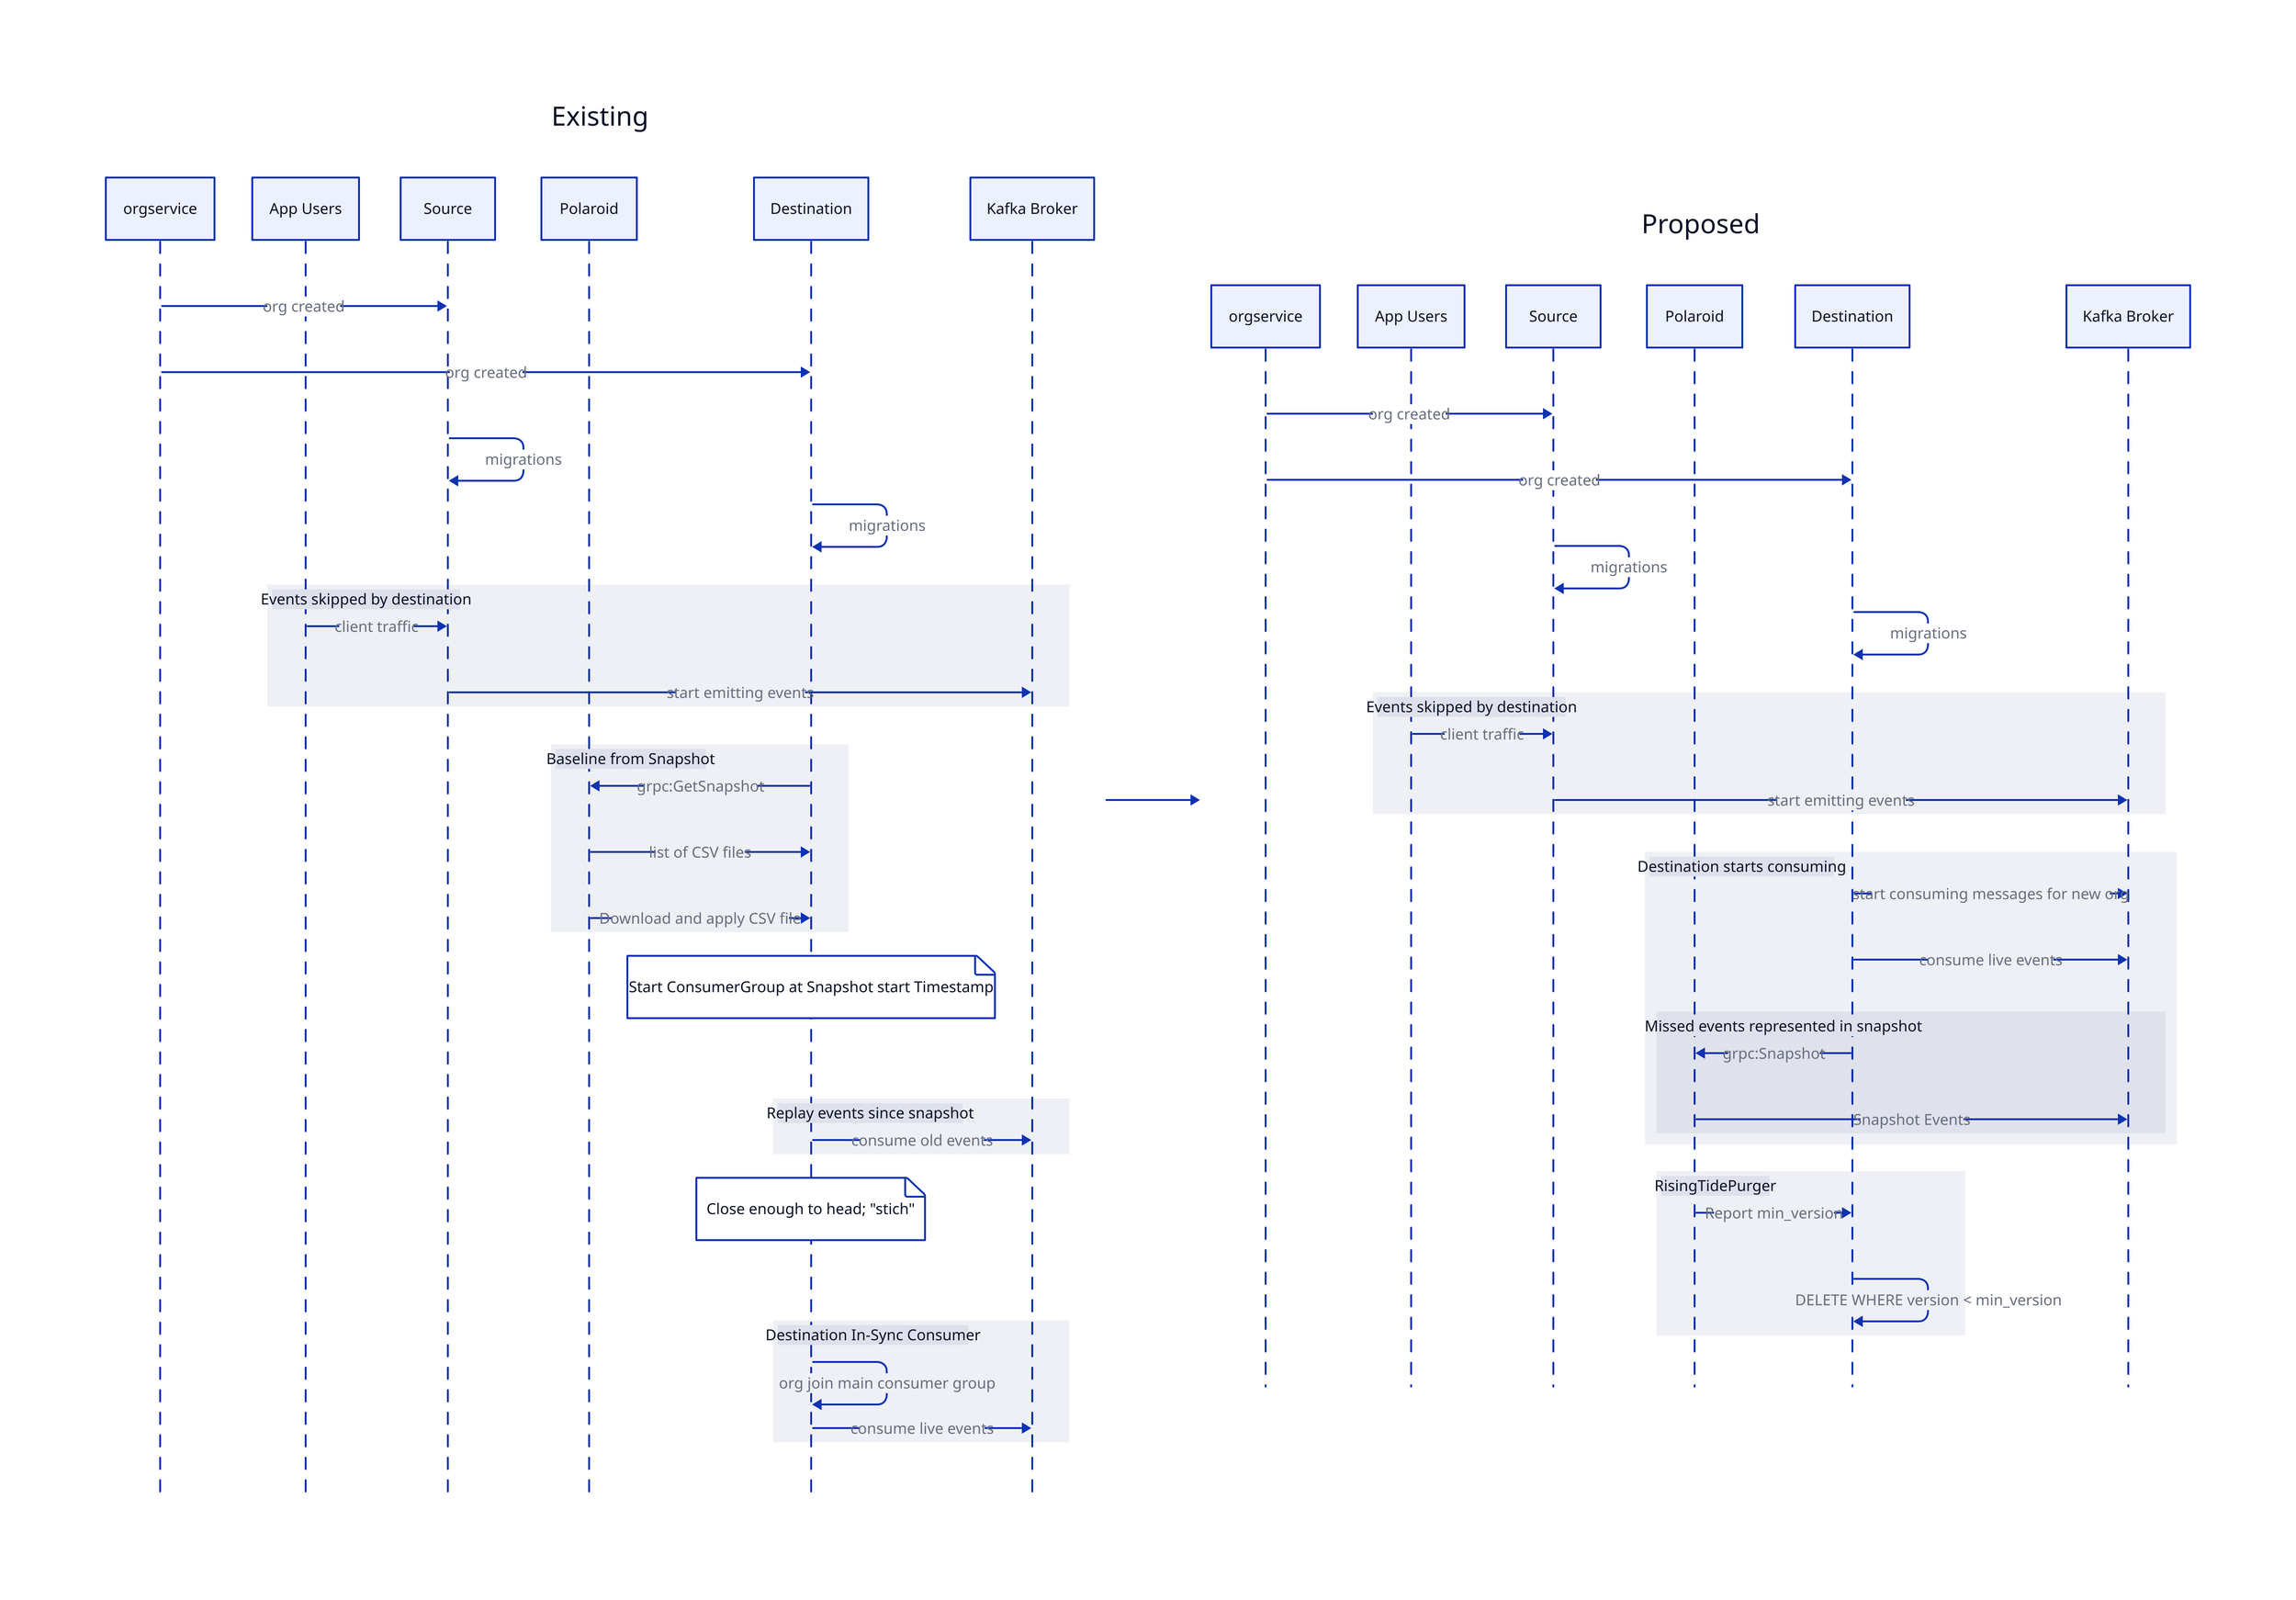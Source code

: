 direction: right

existing: Existing {
  shape: sequence_diagram
  direction: down

  orgservice: orgservice
  users: App Users
  src_app: Source
  polaroid: Polaroid
  dst_app: Destination
  kafka: Kafka Broker

  orgservice -> src_app: org created
  orgservice -> dst_app: org created
  src_app -> src_app: migrations
  dst_app -> dst_app: migrations

  missed: Events skipped by destination {
    users -> src_app: client traffic
    src_app -> kafka: start emitting events
  }

  establish_baseline: Baseline from Snapshot {
    dst_app -> polaroid: grpc:GetSnapshot
    polaroid -> dst_app: list of CSV files
    dst_app <- polaroid: Download and apply CSV file
  }

  backfill: Replay events since snapshot {
    dst_app: {
      backfill_begins: Start ConsumerGroup at Snapshot start Timestamp
    }
    dst_app -> kafka: consume old events
    dst_app: {
      stitch: 'Close enough to head; "stich"'
    }
  }

  in-sync: Destination In-Sync Consumer {
    dst_app -> dst_app: org join main consumer group
    dst_app -> kafka: consume live events
  }
}
proposed: Proposed {
  shape: sequence_diagram

  orgservice: orgservice
  users: App Users
  src_app: Source
  polaroid: Polaroid
  dst_app: Destination
  kafka: Kafka Broker

  orgservice -> src_app: org created
  orgservice -> dst_app: org created
  src_app -> src_app: migrations
  dst_app -> dst_app: migrations

  missed: Events skipped by destination {
    users -> src_app: client traffic
    src_app -> kafka: start emitting events
  }

  in-sync: Destination starts consuming {
    dst_app -> kafka: start consuming messages for new org
    dst_app -> kafka: consume live events
    captures_missed: Missed events represented in snapshot {
      dst_app -> polaroid: grpc:Snapshot
      polaroid -> kafka: Snapshot Events
    }
  }
  rising_tide: RisingTidePurger {
    polaroid -> dst_app: Report min_version
    dst_app -> dst_app: DELETE WHERE version < min_version
  }
}
existing -> proposed
